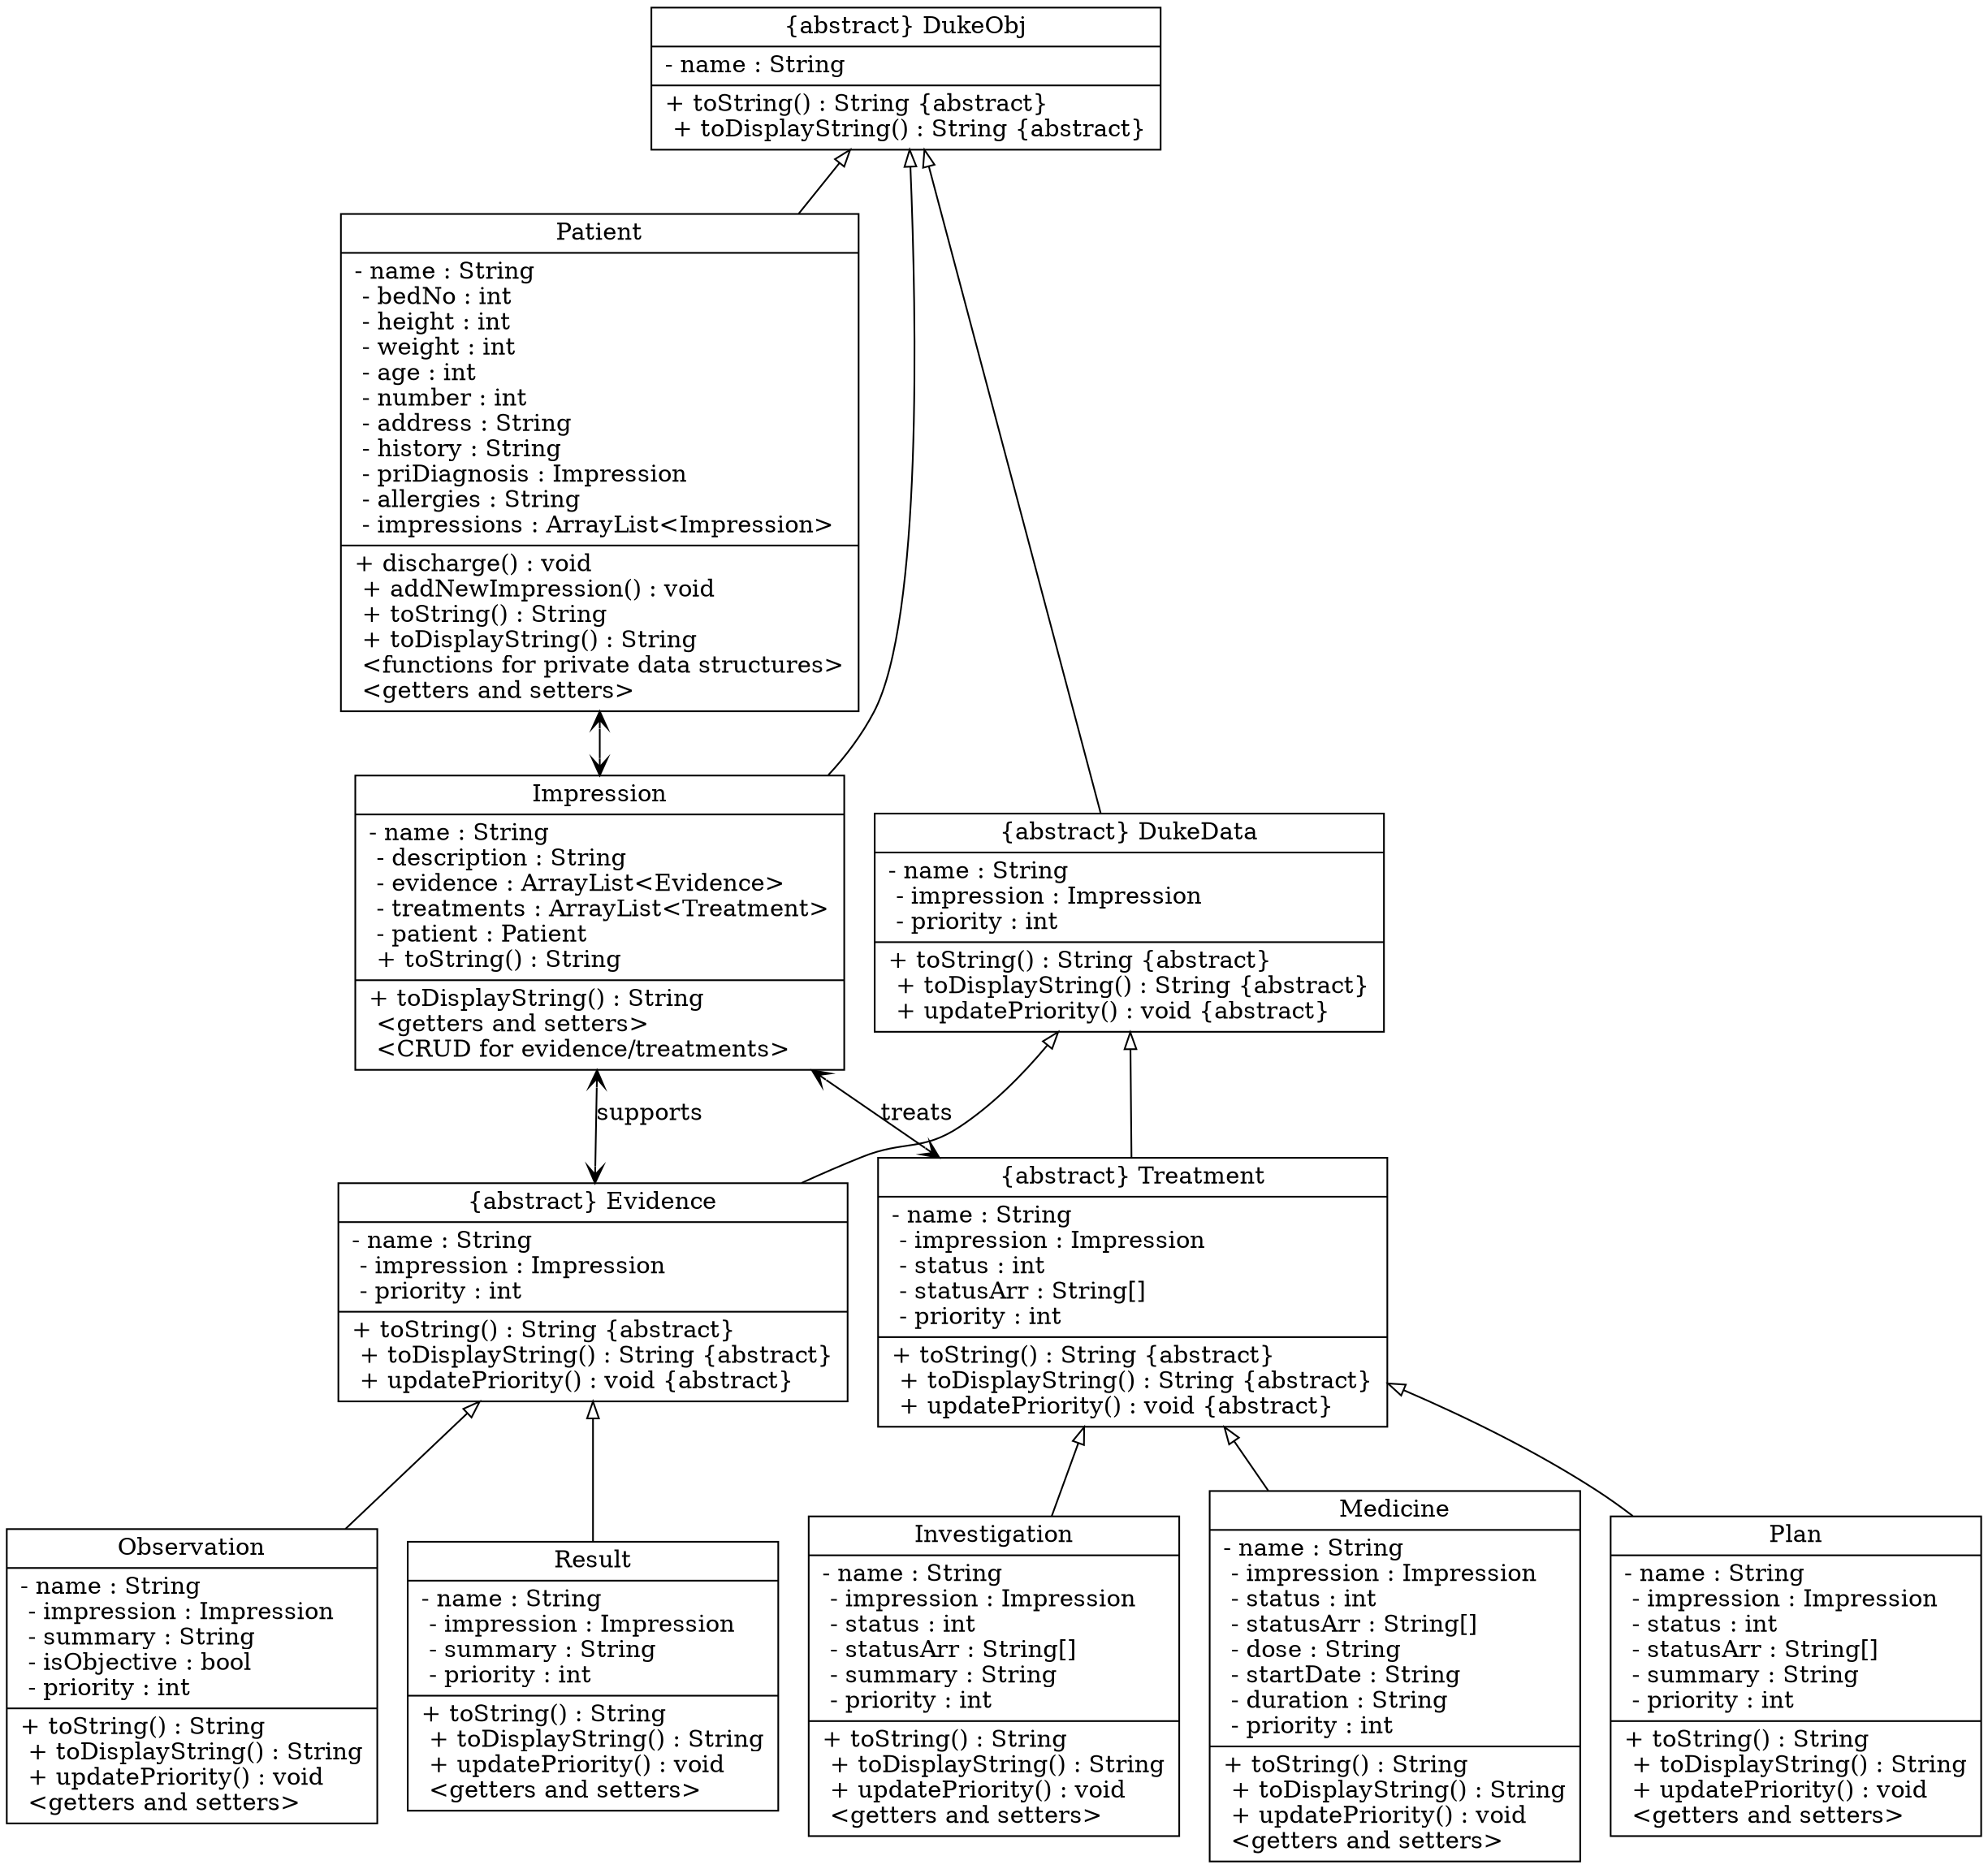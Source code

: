 digraph main {

  /*graph [
    splines = ortho
  ]*/

  node [
    shape = "record"
  ]

  //ancestor for all objects
  DukeObj [
    label = "{\{abstract\} DukeObj
    |- name : String\l
    |+ toString() : String \{abstract\}\l
    + toDisplayString() : String \{abstract\}\l
    }"
  ]

  //data indexed by integers for quick, unambiguous access
  //provide the ability to find Impressions by field content
  //discharge() to archive
  //toString() for data format
  //toDataString() for display format (GUI)
  Patient [
    label = "{Patient
    |- name : String\l
    - bedNo : int\l
    - height : int\l
    - weight : int\l
    - age : int\l
    - number : int\l
    - address : String\l
    - history : String\l
    - priDiagnosis : Impression\l
    - allergies : String\l
    - impressions : ArrayList\<Impression\>\l
    |+ discharge() : void\l
    + addNewImpression() : void\l
    + toString() : String\l
    + toDisplayString() : String\l
    \<functions for private data structures\>\l
    \<getters and setters\>\l
    }"
  ]


  //treatments and evidence should all be associated with an Impression, even if
  //the Impression is not definite yet, or just consists of a symptom

  //function to consolidate e.g. observations to generate reports to upload to 
  //regular system?
  Impression [
    label = "{Impression
    |- name : String\l
    - description : String\l
    - evidence : ArrayList\<Evidence\>\l
    - treatments : ArrayList\<Treatment\>\l
    - patient : Patient\l
    + toString() : String\l
    |+ toDisplayString() : String\l
    \<getters and setters\>\l
    \<CRUD for evidence/treatments\>\l
    }"
  ]

  DukeData [
    label = "{\{abstract\} DukeData
    |- name : String\l
    - impression : Impression\l
    - priority : int\l
    |+ toString() : String \{abstract\}\l
    + toDisplayString() : String \{abstract\}\l
    + updatePriority() : void \{abstract\}\l
    }"
  ]


  //evidence: observations, results - support this impression
  Evidence [
    label = "{\{abstract\} Evidence
    |- name : String\l
    - impression : Impression\l
    - priority : int\l
    |+ toString() : String \{abstract\}\l
    + toDisplayString() : String \{abstract\}\l
    + updatePriority() : void \{abstract\}\l
    }"
  ]

  //treatment: plans, medicines, investigations - responses to the impression
  //statusArr - array of strings representing the status to display for the
  //various status codes
  //treatments should be sortable by their status of completion
  Treatment [
   label = "{\{abstract\} Treatment
    |- name : String\l
    - impression : Impression\l
    - status : int\l
    - statusArr : String[]\l
    - priority : int\l
    |+ toString() : String \{abstract\}\l
    + toDisplayString() : String \{abstract\}\l
    + updatePriority() : void \{abstract\}\l
    }"
  ]

  Result [
    label = "{Result
    |- name : String\l
    - impression : Impression\l
    - summary : String\l
    - priority : int\l
    |+ toString() : String\l
    + toDisplayString() : String\l
    + updatePriority() : void\l
    \<getters and setters\>\l
    }"
  ]

  //should observations have dates attached?
  //observations may need further investigation, can be tagged based on 
  //priority to address the most worrying ones
  Observation [
    label = "{Observation
    |- name : String\l
    - impression : Impression\l
    - summary : String\l
    - isObjective : bool\l
    - priority : int\l
    |+ toString() : String\l
    + toDisplayString() : String\l
    + updatePriority() : void\l
    \<getters and setters\>\l
    }"
  ]

  //when an investigation is completed, it becomes a result
  Investigation [
    label = "{Investigation
    |- name : String\l
    - impression : Impression\l
    - status : int\l
    - statusArr : String[]\l
    - summary : String\l
    - priority : int\l
    |+ toString() : String\l
    + toDisplayString() : String\l
    + updatePriority() : void\l
    \<getters and setters\>\l
    }"
  ]
  
  //Can format these properly if we have the time, if not just hold raw strings
  //Sort by completion status
  Medicine [
    label = "{Medicine
    |- name : String\l
    - impression : Impression\l
    - status : int\l
    - statusArr : String[]\l
    - dose : String\l
    - startDate : String\l
    - duration : String\l
    - priority : int\l
    |+ toString() : String\l
    + toDisplayString() : String\l
    + updatePriority() : void\l
    \<getters and setters\>\l
    }"
  ]

  //Sort by priority and completion status
  Plan [
    label = "{Plan
    |- name : String\l
    - impression : Impression\l
    - status : int\l
    - statusArr : String[]\l
    - summary : String\l
    - priority : int\l
    |+ toString() : String\l
    + toDisplayString() : String\l
    + updatePriority() : void\l
    \<getters and setters\>\l
    }"
  ]

  //navigability 
  
  edge [
    arrowhead = "vee"
  ]

  //two-way navigability

  edge [
    arrowtail = "vee"
    dir = "both"
  ]

  Patient -> Impression

  Impression -> Evidence [label = "supports"]
  Impression -> Treatment [label = "treats"]

  //subclass relations

  edge [
    arrowtail = "empty"
    dir = "back"
  ]

  DukeObj -> Patient
  DukeObj -> Impression
  DukeObj -> DukeData

  DukeData -> Treatment
  DukeData -> Evidence

  Treatment -> Investigation 
  Treatment -> Plan
  Treatment -> Medicine
  Evidence -> Observation
  Evidence -> Result
}

